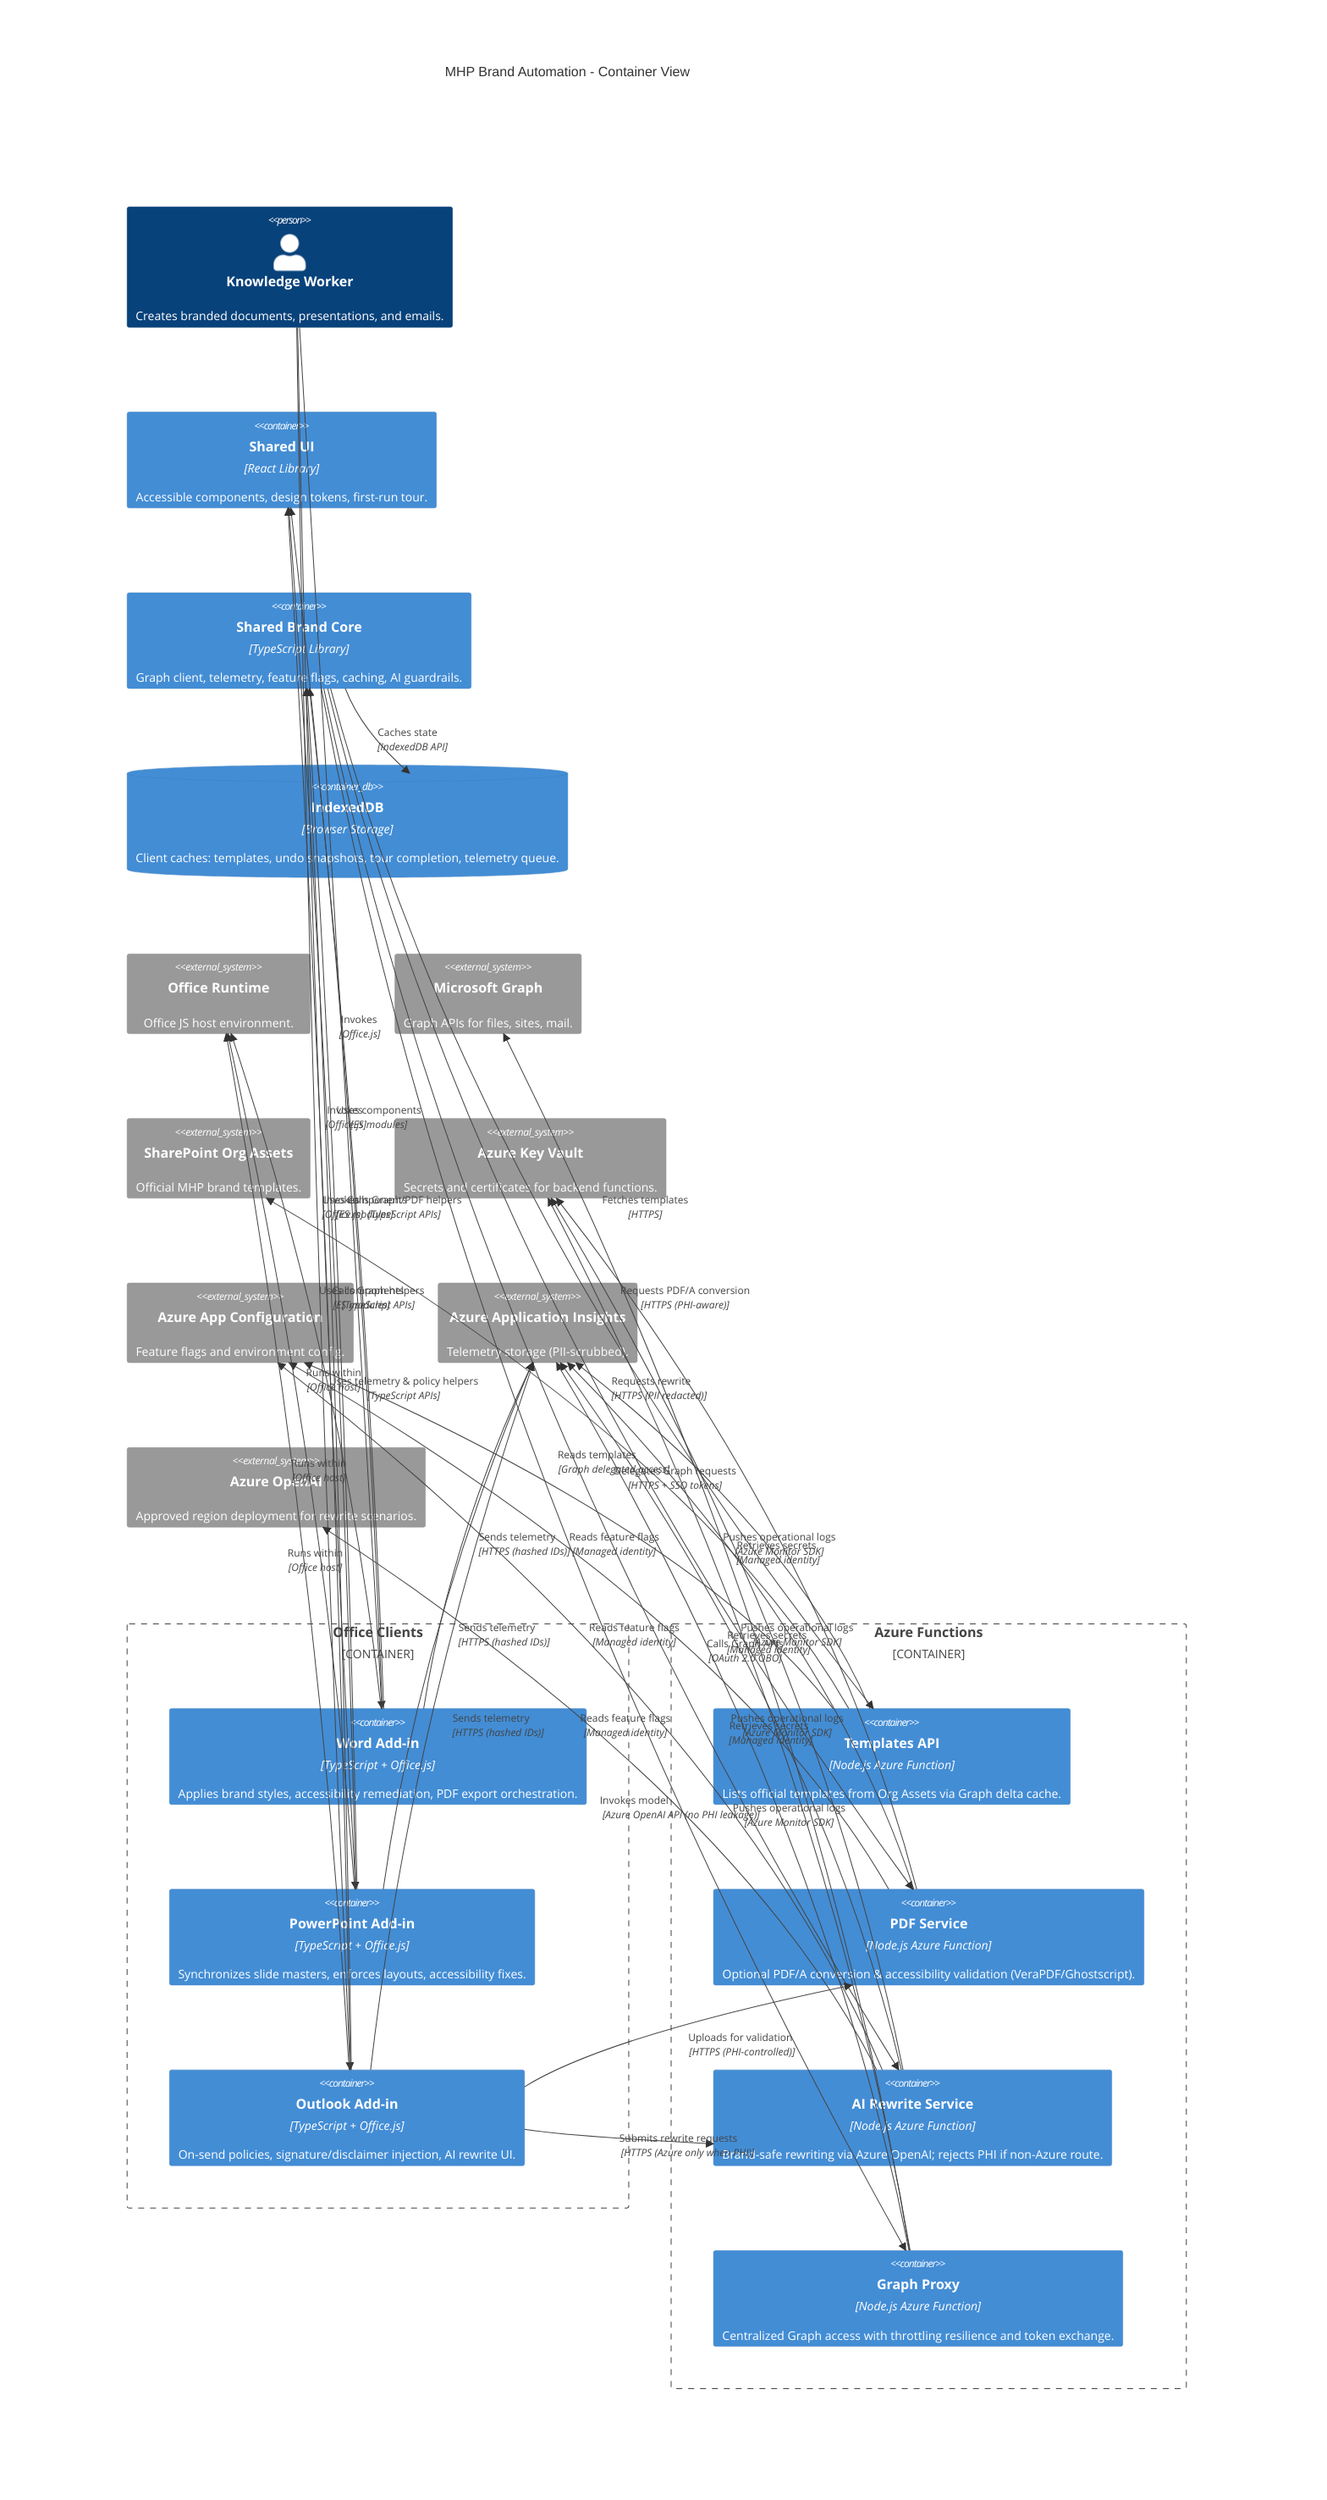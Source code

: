 C4Container
  title MHP Brand Automation - Container View

  Person(user, "Knowledge Worker", "Creates branded documents, presentations, and emails.")

  Container_Boundary(clients, "Office Clients") {
    Container(wordAddin, "Word Add-in", "TypeScript + Office.js", "Applies brand styles, accessibility remediation, PDF export orchestration.")
    Container(pptAddin, "PowerPoint Add-in", "TypeScript + Office.js", "Synchronizes slide masters, enforces layouts, accessibility fixes.")
    Container(outlookAddin, "Outlook Add-in", "TypeScript + Office.js", "On-send policies, signature/disclaimer injection, AI rewrite UI.")
  }

  Container(sharedUi, "Shared UI", "React Library", "Accessible components, design tokens, first-run tour.")
  Container(sharedCore, "Shared Brand Core", "TypeScript Library", "Graph client, telemetry, feature flags, caching, AI guardrails.")

  Container_Boundary(functions, "Azure Functions") {
    Container(funcTemplates, "Templates API", "Node.js Azure Function", "Lists official templates from Org Assets via Graph delta cache.")
    Container(funcPdf, "PDF Service", "Node.js Azure Function", "Optional PDF/A conversion & accessibility validation (VeraPDF/Ghostscript).")
    Container(funcAi, "AI Rewrite Service", "Node.js Azure Function", "Brand-safe rewriting via Azure OpenAI; rejects PHI if non-Azure route.")
    Container(funcGraph, "Graph Proxy", "Node.js Azure Function", "Centralized Graph access with throttling resilience and token exchange.")
  }

  ContainerDb(idb, "IndexedDB", "Browser Storage", "Client caches: templates, undo snapshots, tour completion, telemetry queue.")

  System_Ext(officeRuntime, "Office Runtime", "Office JS host environment.")
  System_Ext(msGraph, "Microsoft Graph", "Graph APIs for files, sites, mail.")
  System_Ext(orgAssets, "SharePoint Org Assets", "Official MHP brand templates.")
  System_Ext(keyVault, "Azure Key Vault", "Secrets and certificates for backend functions.")
  System_Ext(appConfig, "Azure App Configuration", "Feature flags and environment config.")
  System_Ext(appInsights, "Azure Application Insights", "Telemetry storage (PII-scrubbed).")
  System_Ext(azureOpenAi, "Azure OpenAI", "Approved region deployment for rewrite scenarios.")

  Rel(user, wordAddin, "Invokes", "Office.js")
  Rel(user, pptAddin, "Invokes", "Office.js")
  Rel(user, outlookAddin, "Invokes", "Office.js")

  Rel(wordAddin, sharedUi, "Uses components", "ES modules")
  Rel(pptAddin, sharedUi, "Uses components", "ES modules")
  Rel(outlookAddin, sharedUi, "Uses components", "ES modules")

  Rel(wordAddin, sharedCore, "Calls Graph/PDF helpers", "TypeScript APIs")
  Rel(pptAddin, sharedCore, "Calls Graph helpers", "TypeScript APIs")
  Rel(outlookAddin, sharedCore, "Uses telemetry & policy helpers", "TypeScript APIs")

  Rel(sharedCore, funcGraph, "Delegates Graph requests", "HTTPS + SSO tokens")
  Rel(sharedCore, funcTemplates, "Fetches templates", "HTTPS")
  Rel(sharedCore, funcPdf, "Requests PDF/A conversion", "HTTPS (PHI-aware)")
  Rel(sharedCore, funcAi, "Requests rewrite", "HTTPS (PII redacted)")

  Rel(funcGraph, msGraph, "Calls Graph APIs", "OAuth 2.0 OBO")
  Rel(funcTemplates, orgAssets, "Reads templates", "Graph delegated access")
  Rel(funcPdf, keyVault, "Retrieves secrets", "Managed identity")
  Rel(funcAi, keyVault, "Retrieves secrets", "Managed identity")
  Rel(funcGraph, keyVault, "Retrieves secrets", "Managed identity")
  Rel(funcTemplates, appConfig, "Reads feature flags", "Managed identity")
  Rel(funcPdf, appConfig, "Reads feature flags", "Managed identity")
  Rel(funcAi, appConfig, "Reads feature flags", "Managed identity")
  Rel(sharedCore, idb, "Caches state", "IndexedDB API")
  Rel(outlookAddin, funcPdf, "Uploads for validation", "HTTPS (PHI-controlled)")
  Rel(outlookAddin, funcAi, "Submits rewrite requests", "HTTPS (Azure only when PHI)")

  Rel(wordAddin, appInsights, "Sends telemetry", "HTTPS (hashed IDs)")
  Rel(pptAddin, appInsights, "Sends telemetry", "HTTPS (hashed IDs)")
  Rel(outlookAddin, appInsights, "Sends telemetry", "HTTPS (hashed IDs)")
  Rel(funcTemplates, appInsights, "Pushes operational logs", "Azure Monitor SDK")
  Rel(funcPdf, appInsights, "Pushes operational logs", "Azure Monitor SDK")
  Rel(funcAi, appInsights, "Pushes operational logs", "Azure Monitor SDK")
  Rel(funcGraph, appInsights, "Pushes operational logs", "Azure Monitor SDK")

  Rel(funcAi, azureOpenAi, "Invokes model", "Azure OpenAI API (no PHI leakage)")

  Rel(wordAddin, officeRuntime, "Runs within", "Office host")
  Rel(pptAddin, officeRuntime, "Runs within", "Office host")
  Rel(outlookAddin, officeRuntime, "Runs within", "Office host")
